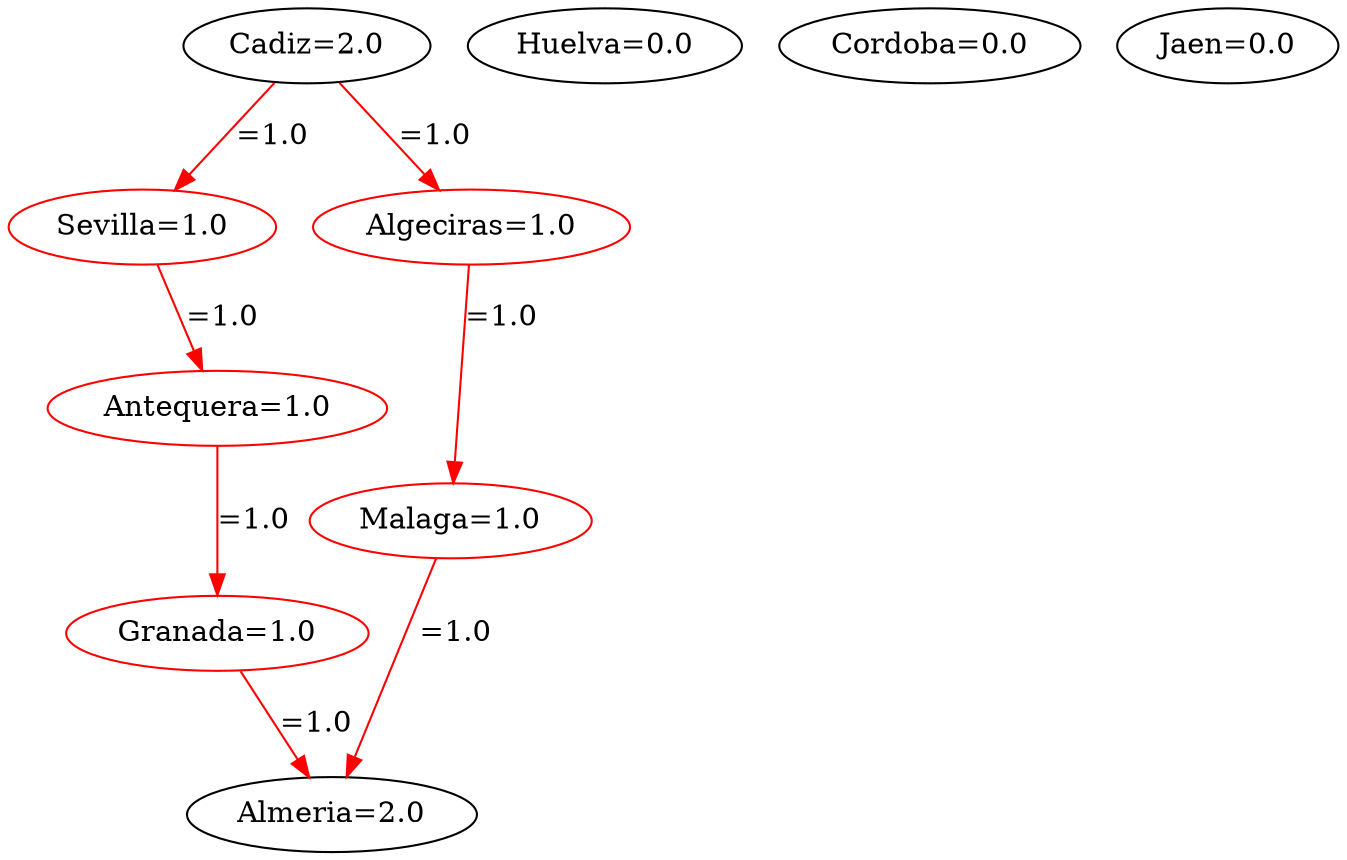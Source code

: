 strict digraph G {
  1 [ label="Sevilla=1.0" color="red" ];
  2 [ label="Cadiz=2.0" ];
  3 [ label="Huelva=0.0" ];
  4 [ label="Cordoba=0.0" ];
  5 [ label="Malaga=1.0" color="red" ];
  6 [ label="Antequera=1.0" color="red" ];
  7 [ label="Almeria=2.0" ];
  8 [ label="Granada=1.0" color="red" ];
  9 [ label="Jaen=0.0" ];
  10 [ label="Algeciras=1.0" color="red" ];
  8 -> 7 [ label="=1.0" color="red" ];
  2 -> 1 [ label="=1.0" color="red" ];
  1 -> 6 [ label="=1.0" color="red" ];
  2 -> 10 [ label="=1.0" color="red" ];
  10 -> 5 [ label="=1.0" color="red" ];
  6 -> 8 [ label="=1.0" color="red" ];
  5 -> 7 [ label="=1.0" color="red" ];
}
